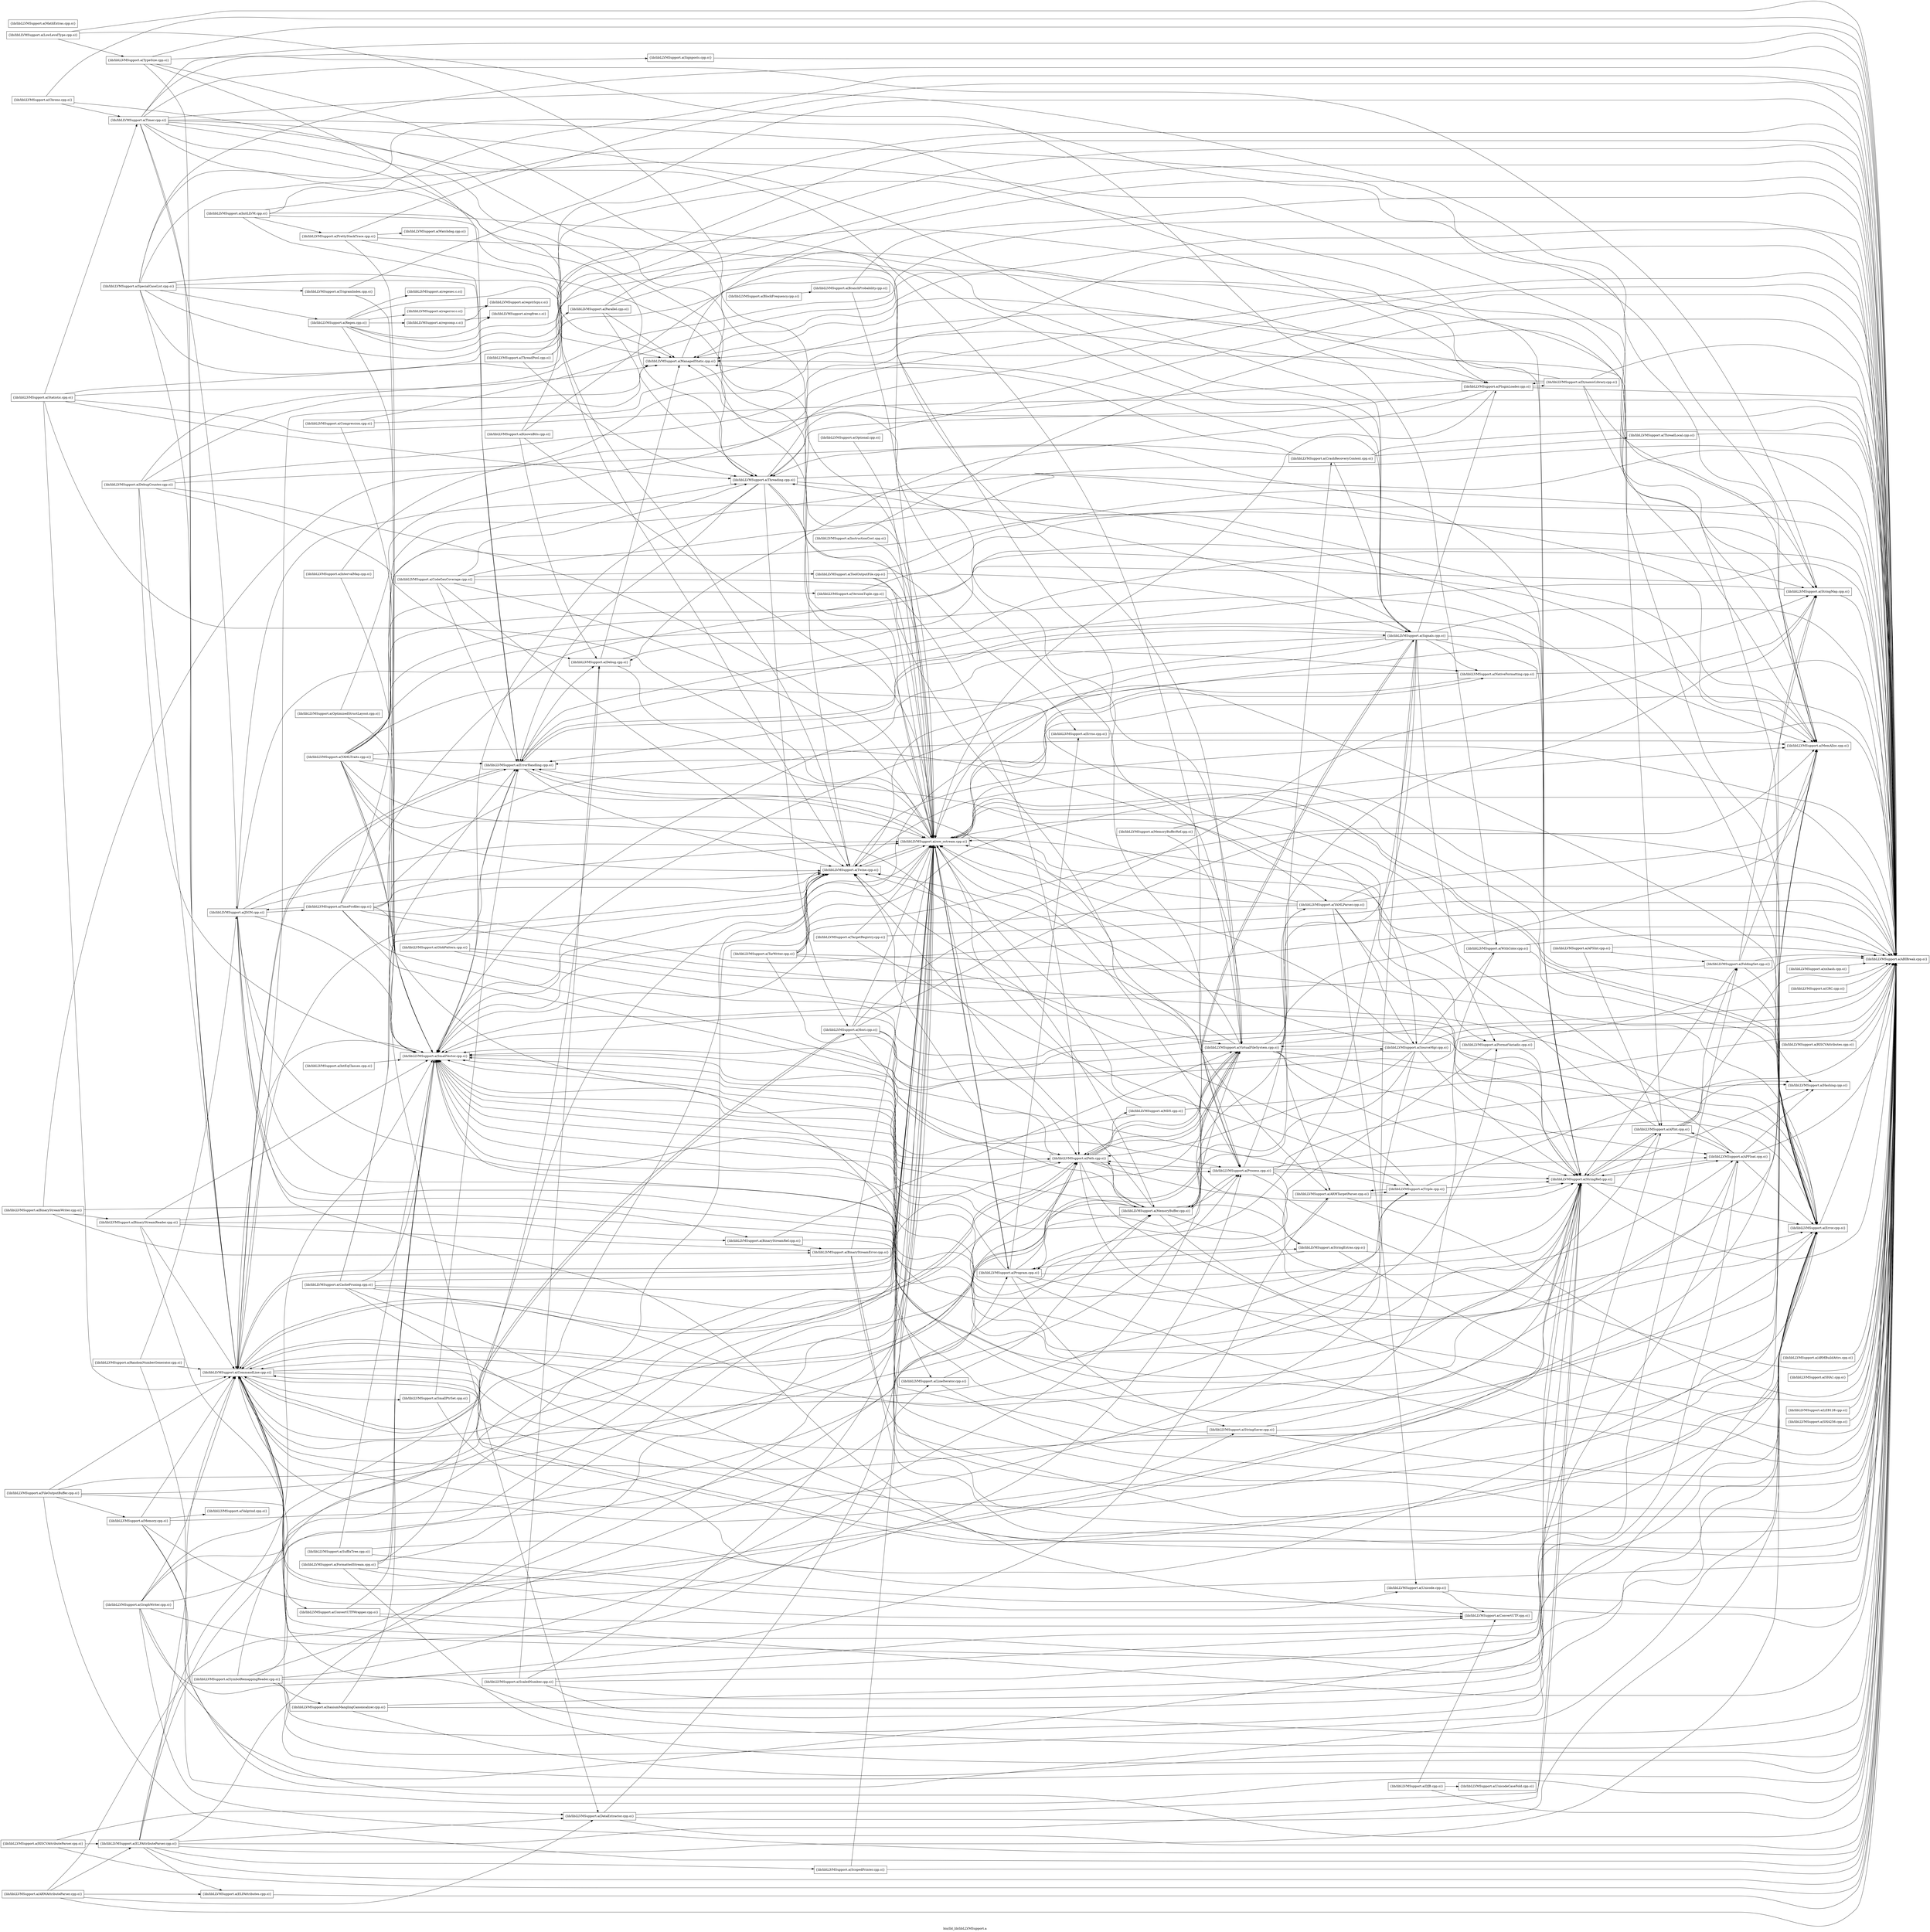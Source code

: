 digraph "bin/lld_lib/libLLVMSupport.a" {
	label="bin/lld_lib/libLLVMSupport.a";
	rankdir=LR;

	Node0x555d01ea1538 [shape=record,shape=box,group=0,label="{lib/libLLVMSupport.a(ABIBreak.cpp.o)}"];
	Node0x555d01ea0d18 [shape=record,shape=box,group=0,label="{lib/libLLVMSupport.a(CommandLine.cpp.o)}"];
	Node0x555d01ea0d18 -> Node0x555d01ea1538;
	Node0x555d01ea0d18 -> Node0x555d01ea2cf8;
	Node0x555d01ea0d18 -> Node0x555d01ebaad8;
	Node0x555d01ea0d18 -> Node0x555d01eb9db8;
	Node0x555d01ea0d18 -> Node0x555d01ebb348;
	Node0x555d01ea0d18 -> Node0x555d01eb8008;
	Node0x555d01ea0d18 -> Node0x555d01eb9278;
	Node0x555d01ea0d18 -> Node0x555d01eb90e8;
	Node0x555d01ea0d18 -> Node0x555d01eb8468;
	Node0x555d01ea0d18 -> Node0x555d01ea9648;
	Node0x555d01ea0d18 -> Node0x555d01eac578;
	Node0x555d01ea0d18 -> Node0x555d01eac398;
	Node0x555d01ea0d18 -> Node0x555d01eaa9f8;
	Node0x555d01ea0d18 -> Node0x555d01eacb18;
	Node0x555d01ea0d18 -> Node0x555d01ea8158;
	Node0x555d01ea0d18 -> Node0x555d01ea9a58;
	Node0x555d01ea0d18 -> Node0x555d01ebab78;
	Node0x555d01ea0d18 -> Node0x555d01eaf548;
	Node0x555d01ea1ee8 [shape=record,shape=box,group=0,label="{lib/libLLVMSupport.a(CrashRecoveryContext.cpp.o)}"];
	Node0x555d01ea1ee8 -> Node0x555d01ea1538;
	Node0x555d01ea1ee8 -> Node0x555d01ebb348;
	Node0x555d01ea1ee8 -> Node0x555d01ea1b78;
	Node0x555d01ea1ee8 -> Node0x555d01ea2c58;
	Node0x555d01ea1ee8 -> Node0x555d01ea2a28;
	Node0x555d01ebb5c8 [shape=record,shape=box,group=0,label="{lib/libLLVMSupport.a(InitLLVM.cpp.o)}"];
	Node0x555d01ebb5c8 -> Node0x555d01ea1538;
	Node0x555d01ebb5c8 -> Node0x555d01eb9db8;
	Node0x555d01ebb5c8 -> Node0x555d01ebb348;
	Node0x555d01ebb5c8 -> Node0x555d01eb8008;
	Node0x555d01ebb5c8 -> Node0x555d01eb7798;
	Node0x555d01ebb5c8 -> Node0x555d01ea1b78;
	Node0x555d01eb7d38 [shape=record,shape=box,group=0,label="{lib/libLLVMSupport.a(PluginLoader.cpp.o)}"];
	Node0x555d01eb7d38 -> Node0x555d01ea1538;
	Node0x555d01eb7d38 -> Node0x555d01eb9b88;
	Node0x555d01eb7d38 -> Node0x555d01ebb348;
	Node0x555d01eb7d38 -> Node0x555d01ea9648;
	Node0x555d01eb7d38 -> Node0x555d01eaaa98;
	Node0x555d01eb7d38 -> Node0x555d01ea2a28;
	Node0x555d01eb90e8 [shape=record,shape=box,group=0,label="{lib/libLLVMSupport.a(SmallVector.cpp.o)}"];
	Node0x555d01eb90e8 -> Node0x555d01eb9db8;
	Node0x555d01ea9648 [shape=record,shape=box,group=0,label="{lib/libLLVMSupport.a(raw_ostream.cpp.o)}"];
	Node0x555d01ea9648 -> Node0x555d01ea1538;
	Node0x555d01ea9648 -> Node0x555d01ea0d18;
	Node0x555d01ea9648 -> Node0x555d01ebaad8;
	Node0x555d01ea9648 -> Node0x555d01eb9db8;
	Node0x555d01ea9648 -> Node0x555d01eb90e8;
	Node0x555d01ea9648 -> Node0x555d01eab308;
	Node0x555d01ea9648 -> Node0x555d01eab088;
	Node0x555d01ea9648 -> Node0x555d01eac398;
	Node0x555d01ea9648 -> Node0x555d01ea9a58;
	Node0x555d01ea9648 -> Node0x555d01eaf548;
	Node0x555d01ea9648 -> Node0x555d01eadd88;
	Node0x555d01eac578 [shape=record,shape=box,group=0,label="{lib/libLLVMSupport.a(Host.cpp.o)}"];
	Node0x555d01eac578 -> Node0x555d01ea1538;
	Node0x555d01eac578 -> Node0x555d01ea0d18;
	Node0x555d01eac578 -> Node0x555d01eb8008;
	Node0x555d01eac578 -> Node0x555d01eb8468;
	Node0x555d01eac578 -> Node0x555d01ea9648;
	Node0x555d01eac578 -> Node0x555d01eacb18;
	Node0x555d01eac578 -> Node0x555d01ea8158;
	Node0x555d01eac578 -> Node0x555d01ebb2a8;
	Node0x555d01eac398 [shape=record,shape=box,group=0,label="{lib/libLLVMSupport.a(Path.cpp.o)}"];
	Node0x555d01eac398 -> Node0x555d01ea1538;
	Node0x555d01eac398 -> Node0x555d01ea0d18;
	Node0x555d01eac398 -> Node0x555d01ebaad8;
	Node0x555d01eac398 -> Node0x555d01eb90e8;
	Node0x555d01eac398 -> Node0x555d01eae238;
	Node0x555d01eac398 -> Node0x555d01eacb18;
	Node0x555d01eac398 -> Node0x555d01ea9a58;
	Node0x555d01eac398 -> Node0x555d01ebab78;
	Node0x555d01eac398 -> Node0x555d01ebb2a8;
	Node0x555d01eac398 -> Node0x555d01eaf548;
	Node0x555d01eac398 -> Node0x555d01ea1b78;
	Node0x555d01eacb18 [shape=record,shape=box,group=0,label="{lib/libLLVMSupport.a(StringRef.cpp.o)}"];
	Node0x555d01eacb18 -> Node0x555d01ea1538;
	Node0x555d01eacb18 -> Node0x555d01ea0d18;
	Node0x555d01eacb18 -> Node0x555d01ebaad8;
	Node0x555d01eacb18 -> Node0x555d01eb90e8;
	Node0x555d01eacb18 -> Node0x555d01eac708;
	Node0x555d01eacb18 -> Node0x555d01eabf88;
	Node0x555d01eacb18 -> Node0x555d01ea8748;
	Node0x555d01ea8158 [shape=record,shape=box,group=0,label="{lib/libLLVMSupport.a(Triple.cpp.o)}"];
	Node0x555d01ea8158 -> Node0x555d01ea1538;
	Node0x555d01ea8158 -> Node0x555d01eb90e8;
	Node0x555d01ea8158 -> Node0x555d01eacb18;
	Node0x555d01ea8158 -> Node0x555d01eaa138;
	Node0x555d01ea8158 -> Node0x555d01ea9a58;
	Node0x555d01ea9a58 [shape=record,shape=box,group=0,label="{lib/libLLVMSupport.a(Twine.cpp.o)}"];
	Node0x555d01ea9a58 -> Node0x555d01ea1538;
	Node0x555d01ea9a58 -> Node0x555d01eb90e8;
	Node0x555d01ea9a58 -> Node0x555d01ea9648;
	Node0x555d01ebab78 [shape=record,shape=box,group=0,label="{lib/libLLVMSupport.a(VirtualFileSystem.cpp.o)}"];
	Node0x555d01ebab78 -> Node0x555d01ea1538;
	Node0x555d01ebab78 -> Node0x555d01ea0d18;
	Node0x555d01ebab78 -> Node0x555d01ebaad8;
	Node0x555d01ebab78 -> Node0x555d01eb8008;
	Node0x555d01ebab78 -> Node0x555d01eb90e8;
	Node0x555d01ebab78 -> Node0x555d01eb8468;
	Node0x555d01ebab78 -> Node0x555d01ea8dd8;
	Node0x555d01ebab78 -> Node0x555d01eaa6d8;
	Node0x555d01ebab78 -> Node0x555d01ea9648;
	Node0x555d01ebab78 -> Node0x555d01eac398;
	Node0x555d01ebab78 -> Node0x555d01eacb18;
	Node0x555d01ebab78 -> Node0x555d01eac708;
	Node0x555d01ebab78 -> Node0x555d01eaa138;
	Node0x555d01ebab78 -> Node0x555d01ea9a58;
	Node0x555d01ebab78 -> Node0x555d01ebb2a8;
	Node0x555d01ea2cf8 [shape=record,shape=box,group=0,label="{lib/libLLVMSupport.a(ConvertUTFWrapper.cpp.o)}"];
	Node0x555d01ea2cf8 -> Node0x555d01ea1538;
	Node0x555d01ea2cf8 -> Node0x555d01ea2668;
	Node0x555d01ea2cf8 -> Node0x555d01eb90e8;
	Node0x555d01ebaad8 [shape=record,shape=box,group=0,label="{lib/libLLVMSupport.a(Error.cpp.o)}"];
	Node0x555d01ebaad8 -> Node0x555d01ea1538;
	Node0x555d01ebaad8 -> Node0x555d01ea0d18;
	Node0x555d01ebaad8 -> Node0x555d01eb9db8;
	Node0x555d01ebaad8 -> Node0x555d01ebb348;
	Node0x555d01ebaad8 -> Node0x555d01eb90e8;
	Node0x555d01ebaad8 -> Node0x555d01ea9648;
	Node0x555d01ebaad8 -> Node0x555d01ea9a58;
	Node0x555d01eb9db8 [shape=record,shape=box,group=0,label="{lib/libLLVMSupport.a(ErrorHandling.cpp.o)}"];
	Node0x555d01eb9db8 -> Node0x555d01ea1538;
	Node0x555d01eb9db8 -> Node0x555d01ea0d18;
	Node0x555d01eb9db8 -> Node0x555d01eb9b88;
	Node0x555d01eb9db8 -> Node0x555d01ea9648;
	Node0x555d01eb9db8 -> Node0x555d01ea9a58;
	Node0x555d01eb9db8 -> Node0x555d01ea1b78;
	Node0x555d01ebb348 [shape=record,shape=box,group=0,label="{lib/libLLVMSupport.a(ManagedStatic.cpp.o)}"];
	Node0x555d01ebb348 -> Node0x555d01ea1538;
	Node0x555d01ebb348 -> Node0x555d01ea2a28;
	Node0x555d01eb8008 [shape=record,shape=box,group=0,label="{lib/libLLVMSupport.a(MemAlloc.cpp.o)}"];
	Node0x555d01eb9278 [shape=record,shape=box,group=0,label="{lib/libLLVMSupport.a(SmallPtrSet.cpp.o)}"];
	Node0x555d01eb9278 -> Node0x555d01ea1538;
	Node0x555d01eb9278 -> Node0x555d01eb9db8;
	Node0x555d01eb8468 [shape=record,shape=box,group=0,label="{lib/libLLVMSupport.a(StringMap.cpp.o)}"];
	Node0x555d01eb8468 -> Node0x555d01ea1538;
	Node0x555d01eb8468 -> Node0x555d01eb9db8;
	Node0x555d01eaa9f8 [shape=record,shape=box,group=0,label="{lib/libLLVMSupport.a(StringSaver.cpp.o)}"];
	Node0x555d01eaa9f8 -> Node0x555d01ea1538;
	Node0x555d01eaa9f8 -> Node0x555d01eb8008;
	Node0x555d01eaa9f8 -> Node0x555d01eb90e8;
	Node0x555d01eaa9f8 -> Node0x555d01eacb18;
	Node0x555d01eaf548 [shape=record,shape=box,group=0,label="{lib/libLLVMSupport.a(Process.cpp.o)}"];
	Node0x555d01eaf548 -> Node0x555d01ea1538;
	Node0x555d01eaf548 -> Node0x555d01ea1ee8;
	Node0x555d01eaf548 -> Node0x555d01ebaad8;
	Node0x555d01eaf548 -> Node0x555d01ebb348;
	Node0x555d01eaf548 -> Node0x555d01eb90e8;
	Node0x555d01eaf548 -> Node0x555d01eac398;
	Node0x555d01eaf548 -> Node0x555d01eacb18;
	Node0x555d01eaf548 -> Node0x555d01eac708;
	Node0x555d01eaf548 -> Node0x555d01ea8748;
	Node0x555d01eaf548 -> Node0x555d01ead108;
	Node0x555d01ea2668 [shape=record,shape=box,group=0,label="{lib/libLLVMSupport.a(ConvertUTF.cpp.o)}"];
	Node0x555d01ea1b78 [shape=record,shape=box,group=0,label="{lib/libLLVMSupport.a(Signals.cpp.o)}"];
	Node0x555d01ea1b78 -> Node0x555d01ea1538;
	Node0x555d01ea1b78 -> Node0x555d01ea0d18;
	Node0x555d01ea1b78 -> Node0x555d01eb9db8;
	Node0x555d01ea1b78 -> Node0x555d01ebb348;
	Node0x555d01ea1b78 -> Node0x555d01eb8008;
	Node0x555d01ea1b78 -> Node0x555d01eb7d38;
	Node0x555d01ea1b78 -> Node0x555d01eb90e8;
	Node0x555d01ea1b78 -> Node0x555d01ea9648;
	Node0x555d01ea1b78 -> Node0x555d01eab308;
	Node0x555d01ea1b78 -> Node0x555d01eab088;
	Node0x555d01ea1b78 -> Node0x555d01eac398;
	Node0x555d01ea1b78 -> Node0x555d01eacb18;
	Node0x555d01ea1b78 -> Node0x555d01ea9a58;
	Node0x555d01ea1b78 -> Node0x555d01ebb2a8;
	Node0x555d01ea1b78 -> Node0x555d01eadd88;
	Node0x555d01ea1b78 -> Node0x555d01ea2a28;
	Node0x555d01ea2c58 [shape=record,shape=box,group=0,label="{lib/libLLVMSupport.a(ThreadLocal.cpp.o)}"];
	Node0x555d01ea2c58 -> Node0x555d01ea1538;
	Node0x555d01ea2a28 [shape=record,shape=box,group=0,label="{lib/libLLVMSupport.a(Threading.cpp.o)}"];
	Node0x555d01ea2a28 -> Node0x555d01ea1538;
	Node0x555d01ea2a28 -> Node0x555d01eb9db8;
	Node0x555d01ea2a28 -> Node0x555d01eb8008;
	Node0x555d01ea2a28 -> Node0x555d01eb90e8;
	Node0x555d01ea2a28 -> Node0x555d01eac578;
	Node0x555d01ea2a28 -> Node0x555d01eacb18;
	Node0x555d01ea2a28 -> Node0x555d01ea9a58;
	Node0x555d01ea2a28 -> Node0x555d01eae058;
	Node0x555d01eb9b88 [shape=record,shape=box,group=0,label="{lib/libLLVMSupport.a(Debug.cpp.o)}"];
	Node0x555d01eb9b88 -> Node0x555d01ea1538;
	Node0x555d01eb9b88 -> Node0x555d01ebb348;
	Node0x555d01eb9b88 -> Node0x555d01ea9648;
	Node0x555d01eb7798 [shape=record,shape=box,group=0,label="{lib/libLLVMSupport.a(PrettyStackTrace.cpp.o)}"];
	Node0x555d01eb7798 -> Node0x555d01ea1538;
	Node0x555d01eb7798 -> Node0x555d01eb90e8;
	Node0x555d01eb7798 -> Node0x555d01ea9648;
	Node0x555d01eb7798 -> Node0x555d01ea1b78;
	Node0x555d01eb7798 -> Node0x555d01ea09a8;
	Node0x555d01eaaa98 [shape=record,shape=box,group=0,label="{lib/libLLVMSupport.a(DynamicLibrary.cpp.o)}"];
	Node0x555d01eaaa98 -> Node0x555d01ea1538;
	Node0x555d01eaaa98 -> Node0x555d01ebb348;
	Node0x555d01eaaa98 -> Node0x555d01eb8008;
	Node0x555d01eaaa98 -> Node0x555d01eb7d38;
	Node0x555d01eaaa98 -> Node0x555d01eb8468;
	Node0x555d01eaaa98 -> Node0x555d01ea2a28;
	Node0x555d01ea09a8 [shape=record,shape=box,group=0,label="{lib/libLLVMSupport.a(Watchdog.cpp.o)}"];
	Node0x555d01eac708 [shape=record,shape=box,group=0,label="{lib/libLLVMSupport.a(APFloat.cpp.o)}"];
	Node0x555d01eac708 -> Node0x555d01ea1538;
	Node0x555d01eac708 -> Node0x555d01ea0d18;
	Node0x555d01eac708 -> Node0x555d01ebaad8;
	Node0x555d01eac708 -> Node0x555d01eb90e8;
	Node0x555d01eac708 -> Node0x555d01ea9648;
	Node0x555d01eac708 -> Node0x555d01eacb18;
	Node0x555d01eac708 -> Node0x555d01eabf88;
	Node0x555d01eac708 -> Node0x555d01ea8748;
	Node0x555d01eabf88 [shape=record,shape=box,group=0,label="{lib/libLLVMSupport.a(APInt.cpp.o)}"];
	Node0x555d01eabf88 -> Node0x555d01ea1538;
	Node0x555d01eabf88 -> Node0x555d01eb90e8;
	Node0x555d01eabf88 -> Node0x555d01ea9648;
	Node0x555d01eabf88 -> Node0x555d01eacb18;
	Node0x555d01eabf88 -> Node0x555d01eac708;
	Node0x555d01eabf88 -> Node0x555d01ea8ec8;
	Node0x555d01eabf88 -> Node0x555d01ea8748;
	Node0x555d01ea8748 [shape=record,shape=box,group=0,label="{lib/libLLVMSupport.a(Hashing.cpp.o)}"];
	Node0x555d01ea8ec8 [shape=record,shape=box,group=0,label="{lib/libLLVMSupport.a(FoldingSet.cpp.o)}"];
	Node0x555d01ea8ec8 -> Node0x555d01ea1538;
	Node0x555d01ea8ec8 -> Node0x555d01eb9db8;
	Node0x555d01ea8ec8 -> Node0x555d01eb8008;
	Node0x555d01ea8ec8 -> Node0x555d01eb90e8;
	Node0x555d01ea8ec8 -> Node0x555d01eb8468;
	Node0x555d01ea8ec8 -> Node0x555d01eacb18;
	Node0x555d01ea8ec8 -> Node0x555d01ea8748;
	Node0x555d01eaa138 [shape=record,shape=box,group=0,label="{lib/libLLVMSupport.a(ARMTargetParser.cpp.o)}"];
	Node0x555d01eaa138 -> Node0x555d01ea1538;
	Node0x555d01eaa138 -> Node0x555d01eb90e8;
	Node0x555d01eaa138 -> Node0x555d01eacb18;
	Node0x555d01eaa138 -> Node0x555d01ea8158;
	Node0x555d01ea8dd8 [shape=record,shape=box,group=0,label="{lib/libLLVMSupport.a(SourceMgr.cpp.o)}"];
	Node0x555d01ea8dd8 -> Node0x555d01ea1538;
	Node0x555d01ea8dd8 -> Node0x555d01ea0d18;
	Node0x555d01ea8dd8 -> Node0x555d01eb90e8;
	Node0x555d01ea8dd8 -> Node0x555d01ea80b8;
	Node0x555d01ea8dd8 -> Node0x555d01ea9648;
	Node0x555d01ea8dd8 -> Node0x555d01eac398;
	Node0x555d01ea8dd8 -> Node0x555d01eacb18;
	Node0x555d01ea8dd8 -> Node0x555d01ea9a58;
	Node0x555d01ea8dd8 -> Node0x555d01ebab78;
	Node0x555d01ea8dd8 -> Node0x555d01ebb2a8;
	Node0x555d01eaa6d8 [shape=record,shape=box,group=0,label="{lib/libLLVMSupport.a(YAMLParser.cpp.o)}"];
	Node0x555d01eaa6d8 -> Node0x555d01ea1538;
	Node0x555d01eaa6d8 -> Node0x555d01eb9db8;
	Node0x555d01eaa6d8 -> Node0x555d01eb8008;
	Node0x555d01eaa6d8 -> Node0x555d01eb90e8;
	Node0x555d01eaa6d8 -> Node0x555d01ea8dd8;
	Node0x555d01eaa6d8 -> Node0x555d01ea9878;
	Node0x555d01eaa6d8 -> Node0x555d01ea9648;
	Node0x555d01eaa6d8 -> Node0x555d01eacb18;
	Node0x555d01eaa6d8 -> Node0x555d01ebb2a8;
	Node0x555d01ebb2a8 [shape=record,shape=box,group=0,label="{lib/libLLVMSupport.a(MemoryBuffer.cpp.o)}"];
	Node0x555d01ebb2a8 -> Node0x555d01ea1538;
	Node0x555d01ebb2a8 -> Node0x555d01ea0d18;
	Node0x555d01ebb2a8 -> Node0x555d01ebaad8;
	Node0x555d01ebb2a8 -> Node0x555d01eb90e8;
	Node0x555d01ebb2a8 -> Node0x555d01eac398;
	Node0x555d01ebb2a8 -> Node0x555d01eac708;
	Node0x555d01ebb2a8 -> Node0x555d01ea9a58;
	Node0x555d01ebb2a8 -> Node0x555d01ebab78;
	Node0x555d01ebb2a8 -> Node0x555d01eaf548;
	Node0x555d01ebb2a8 -> Node0x555d01eadd88;
	Node0x555d01eadd88 [shape=record,shape=box,group=0,label="{lib/libLLVMSupport.a(Program.cpp.o)}"];
	Node0x555d01eadd88 -> Node0x555d01ea1538;
	Node0x555d01eadd88 -> Node0x555d01eb8008;
	Node0x555d01eadd88 -> Node0x555d01eb90e8;
	Node0x555d01eadd88 -> Node0x555d01ea9648;
	Node0x555d01eadd88 -> Node0x555d01eac398;
	Node0x555d01eadd88 -> Node0x555d01eaa9f8;
	Node0x555d01eadd88 -> Node0x555d01eacb18;
	Node0x555d01eadd88 -> Node0x555d01ead108;
	Node0x555d01eadd88 -> Node0x555d01eae058;
	Node0x555d01ea80b8 [shape=record,shape=box,group=0,label="{lib/libLLVMSupport.a(WithColor.cpp.o)}"];
	Node0x555d01ea80b8 -> Node0x555d01ea1538;
	Node0x555d01ea80b8 -> Node0x555d01ea0d18;
	Node0x555d01ea80b8 -> Node0x555d01ebaad8;
	Node0x555d01ea80b8 -> Node0x555d01ea9648;
	Node0x555d01ea9878 [shape=record,shape=box,group=0,label="{lib/libLLVMSupport.a(Unicode.cpp.o)}"];
	Node0x555d01ea9878 -> Node0x555d01ea1538;
	Node0x555d01ea9878 -> Node0x555d01ea2668;
	Node0x555d01eab308 [shape=record,shape=box,group=0,label="{lib/libLLVMSupport.a(NativeFormatting.cpp.o)}"];
	Node0x555d01eab308 -> Node0x555d01ea1538;
	Node0x555d01eab308 -> Node0x555d01eb90e8;
	Node0x555d01eab308 -> Node0x555d01ea9648;
	Node0x555d01eab088 [shape=record,shape=box,group=0,label="{lib/libLLVMSupport.a(FormatVariadic.cpp.o)}"];
	Node0x555d01eab088 -> Node0x555d01ea1538;
	Node0x555d01eab088 -> Node0x555d01eb90e8;
	Node0x555d01eab088 -> Node0x555d01eacb18;
	Node0x555d01eae238 [shape=record,shape=box,group=0,label="{lib/libLLVMSupport.a(MD5.cpp.o)}"];
	Node0x555d01eae238 -> Node0x555d01ea1538;
	Node0x555d01eae238 -> Node0x555d01eb90e8;
	Node0x555d01eae238 -> Node0x555d01ea9648;
	Node0x555d01ead108 [shape=record,shape=box,group=0,label="{lib/libLLVMSupport.a(StringExtras.cpp.o)}"];
	Node0x555d01ead108 -> Node0x555d01ea1538;
	Node0x555d01ead108 -> Node0x555d01eb90e8;
	Node0x555d01ead108 -> Node0x555d01ea9648;
	Node0x555d01ead108 -> Node0x555d01eacb18;
	Node0x555d01eae058 [shape=record,shape=box,group=0,label="{lib/libLLVMSupport.a(Errno.cpp.o)}"];
	Node0x555d01eae058 -> Node0x555d01ea1538;
	Node0x555d01ea9be8 [shape=record,shape=box,group=0,label="{lib/libLLVMSupport.a(MemoryBufferRef.cpp.o)}"];
	Node0x555d01ea9be8 -> Node0x555d01ea1538;
	Node0x555d01ea9be8 -> Node0x555d01ebab78;
	Node0x555d01eaf868 [shape=record,shape=box,group=0,label="{lib/libLLVMSupport.a(TarWriter.cpp.o)}"];
	Node0x555d01eaf868 -> Node0x555d01ea1538;
	Node0x555d01eaf868 -> Node0x555d01ebaad8;
	Node0x555d01eaf868 -> Node0x555d01eb8008;
	Node0x555d01eaf868 -> Node0x555d01eb8468;
	Node0x555d01eaf868 -> Node0x555d01ea9648;
	Node0x555d01eaf868 -> Node0x555d01eac398;
	Node0x555d01eaf868 -> Node0x555d01ea9a58;
	Node0x555d01eaf868 -> Node0x555d01ebab78;
	Node0x555d01eb1b18 [shape=record,shape=box,group=0,label="{lib/libLLVMSupport.a(Parallel.cpp.o)}"];
	Node0x555d01eb1b18 -> Node0x555d01ea1538;
	Node0x555d01eb1b18 -> Node0x555d01ebb348;
	Node0x555d01eb1b18 -> Node0x555d01ebab78;
	Node0x555d01eb1b18 -> Node0x555d01ea2a28;
	Node0x555d01ead748 [shape=record,shape=box,group=0,label="{lib/libLLVMSupport.a(BinaryStreamReader.cpp.o)}"];
	Node0x555d01ead748 -> Node0x555d01ea1538;
	Node0x555d01ead748 -> Node0x555d01ea0d18;
	Node0x555d01ead748 -> Node0x555d01ebaad8;
	Node0x555d01ead748 -> Node0x555d01eb90e8;
	Node0x555d01ead748 -> Node0x555d01eadc98;
	Node0x555d01ead748 -> Node0x555d01eadec8;
	Node0x555d01ea0368 [shape=record,shape=box,group=0,label="{lib/libLLVMSupport.a(CachePruning.cpp.o)}"];
	Node0x555d01ea0368 -> Node0x555d01ea1538;
	Node0x555d01ea0368 -> Node0x555d01ebaad8;
	Node0x555d01ea0368 -> Node0x555d01eb9db8;
	Node0x555d01ea0368 -> Node0x555d01eb90e8;
	Node0x555d01ea0368 -> Node0x555d01ea9648;
	Node0x555d01ea0368 -> Node0x555d01eac398;
	Node0x555d01ea0368 -> Node0x555d01eacb18;
	Node0x555d01ea0368 -> Node0x555d01ea9a58;
	Node0x555d01ea0368 -> Node0x555d01ebab78;
	Node0x555d01eadc98 [shape=record,shape=box,group=0,label="{lib/libLLVMSupport.a(BinaryStreamRef.cpp.o)}"];
	Node0x555d01eadc98 -> Node0x555d01ea1538;
	Node0x555d01eadc98 -> Node0x555d01ebab78;
	Node0x555d01eadc98 -> Node0x555d01eadec8;
	Node0x555d01eadec8 [shape=record,shape=box,group=0,label="{lib/libLLVMSupport.a(BinaryStreamError.cpp.o)}"];
	Node0x555d01eadec8 -> Node0x555d01ea1538;
	Node0x555d01eadec8 -> Node0x555d01ebaad8;
	Node0x555d01eadec8 -> Node0x555d01ea9648;
	Node0x555d01ea64e8 [shape=record,shape=box,group=0,label="{lib/libLLVMSupport.a(FileOutputBuffer.cpp.o)}"];
	Node0x555d01ea64e8 -> Node0x555d01ea1538;
	Node0x555d01ea64e8 -> Node0x555d01ea0d18;
	Node0x555d01ea64e8 -> Node0x555d01ebaad8;
	Node0x555d01ea64e8 -> Node0x555d01ea9648;
	Node0x555d01ea64e8 -> Node0x555d01eac398;
	Node0x555d01ea64e8 -> Node0x555d01ea6678;
	Node0x555d01ea6678 [shape=record,shape=box,group=0,label="{lib/libLLVMSupport.a(Memory.cpp.o)}"];
	Node0x555d01ea6678 -> Node0x555d01ea1538;
	Node0x555d01ea6678 -> Node0x555d01ea0d18;
	Node0x555d01ea6678 -> Node0x555d01ebaad8;
	Node0x555d01ea6678 -> Node0x555d01ebb2a8;
	Node0x555d01ea6678 -> Node0x555d01eaf548;
	Node0x555d01ea6678 -> Node0x555d01ea7398;
	Node0x555d01ea7398 [shape=record,shape=box,group=0,label="{lib/libLLVMSupport.a(Valgrind.cpp.o)}"];
	Node0x555d01ea3748 [shape=record,shape=box,group=0,label="{lib/libLLVMSupport.a(xxhash.cpp.o)}"];
	Node0x555d01ea3748 -> Node0x555d01ea1538;
	Node0x555d01eb9ef8 [shape=record,shape=box,group=0,label="{lib/libLLVMSupport.a(GlobPattern.cpp.o)}"];
	Node0x555d01eb9ef8 -> Node0x555d01ea1538;
	Node0x555d01eb9ef8 -> Node0x555d01ebaad8;
	Node0x555d01eb9ef8 -> Node0x555d01eb9db8;
	Node0x555d01eb9ef8 -> Node0x555d01eacb18;
	Node0x555d01eabbc8 [shape=record,shape=box,group=0,label="{lib/libLLVMSupport.a(CRC.cpp.o)}"];
	Node0x555d01eabbc8 -> Node0x555d01ea1538;
	Node0x555d01eac2f8 [shape=record,shape=box,group=0,label="{lib/libLLVMSupport.a(BinaryStreamWriter.cpp.o)}"];
	Node0x555d01eac2f8 -> Node0x555d01ea1538;
	Node0x555d01eac2f8 -> Node0x555d01eadc98;
	Node0x555d01eac2f8 -> Node0x555d01eadec8;
	Node0x555d01eac2f8 -> Node0x555d01ead748;
	Node0x555d01ead018 [shape=record,shape=box,group=0,label="{lib/libLLVMSupport.a(TimeProfiler.cpp.o)}"];
	Node0x555d01ead018 -> Node0x555d01ea1538;
	Node0x555d01ead018 -> Node0x555d01ebaad8;
	Node0x555d01ead018 -> Node0x555d01eb8008;
	Node0x555d01ead018 -> Node0x555d01eb90e8;
	Node0x555d01ead018 -> Node0x555d01eb8468;
	Node0x555d01ead018 -> Node0x555d01ea9648;
	Node0x555d01ead018 -> Node0x555d01eac398;
	Node0x555d01ead018 -> Node0x555d01ea9a58;
	Node0x555d01ead018 -> Node0x555d01eaf548;
	Node0x555d01ead018 -> Node0x555d01ea2a28;
	Node0x555d01ead018 -> Node0x555d01eaeff8;
	Node0x555d01eb0a38 [shape=record,shape=box,group=0,label="{lib/libLLVMSupport.a(Compression.cpp.o)}"];
	Node0x555d01eb0a38 -> Node0x555d01ea1538;
	Node0x555d01eb0a38 -> Node0x555d01ebaad8;
	Node0x555d01eb0a38 -> Node0x555d01eb90e8;
	Node0x555d01eaeff8 [shape=record,shape=box,group=0,label="{lib/libLLVMSupport.a(JSON.cpp.o)}"];
	Node0x555d01eaeff8 -> Node0x555d01ea1538;
	Node0x555d01eaeff8 -> Node0x555d01ea2668;
	Node0x555d01eaeff8 -> Node0x555d01ebaad8;
	Node0x555d01eaeff8 -> Node0x555d01eb8008;
	Node0x555d01eaeff8 -> Node0x555d01eb90e8;
	Node0x555d01eaeff8 -> Node0x555d01ea9648;
	Node0x555d01eaeff8 -> Node0x555d01eab308;
	Node0x555d01eaeff8 -> Node0x555d01eab088;
	Node0x555d01eaeff8 -> Node0x555d01eacb18;
	Node0x555d01eaeff8 -> Node0x555d01ea9a58;
	Node0x555d01eaeff8 -> Node0x555d01ead018;
	Node0x555d01eaf818 [shape=record,shape=box,group=0,label="{lib/libLLVMSupport.a(RISCVAttributes.cpp.o)}"];
	Node0x555d01eaf818 -> Node0x555d01ea1538;
	Node0x555d01eb07b8 [shape=record,shape=box,group=0,label="{lib/libLLVMSupport.a(RISCVAttributeParser.cpp.o)}"];
	Node0x555d01eb07b8 -> Node0x555d01ea1538;
	Node0x555d01eb07b8 -> Node0x555d01eaeb98;
	Node0x555d01eb07b8 -> Node0x555d01eae3c8;
	Node0x555d01eaeb98 [shape=record,shape=box,group=0,label="{lib/libLLVMSupport.a(ELFAttributeParser.cpp.o)}"];
	Node0x555d01eaeb98 -> Node0x555d01ea1538;
	Node0x555d01eaeb98 -> Node0x555d01ea0d18;
	Node0x555d01eaeb98 -> Node0x555d01ebaad8;
	Node0x555d01eaeb98 -> Node0x555d01eb90e8;
	Node0x555d01eaeb98 -> Node0x555d01ea9648;
	Node0x555d01eaeb98 -> Node0x555d01eacb18;
	Node0x555d01eaeb98 -> Node0x555d01ea9a58;
	Node0x555d01eaeb98 -> Node0x555d01eae3c8;
	Node0x555d01eaeb98 -> Node0x555d01eaf048;
	Node0x555d01eaeb98 -> Node0x555d01ead608;
	Node0x555d01eae288 [shape=record,shape=box,group=0,label="{lib/libLLVMSupport.a(ARMBuildAttrs.cpp.o)}"];
	Node0x555d01eae288 -> Node0x555d01ea1538;
	Node0x555d01ec4948 [shape=record,shape=box,group=0,label="{lib/libLLVMSupport.a(ARMAttributeParser.cpp.o)}"];
	Node0x555d01ec4948 -> Node0x555d01ea1538;
	Node0x555d01ec4948 -> Node0x555d01ea9648;
	Node0x555d01ec4948 -> Node0x555d01eaeb98;
	Node0x555d01ec4948 -> Node0x555d01eae3c8;
	Node0x555d01ec4948 -> Node0x555d01eaf048;
	Node0x555d01eae3c8 [shape=record,shape=box,group=0,label="{lib/libLLVMSupport.a(DataExtractor.cpp.o)}"];
	Node0x555d01eae3c8 -> Node0x555d01ea1538;
	Node0x555d01eae3c8 -> Node0x555d01ebaad8;
	Node0x555d01eae3c8 -> Node0x555d01ea9648;
	Node0x555d01eae3c8 -> Node0x555d01eacb18;
	Node0x555d01eaf048 [shape=record,shape=box,group=0,label="{lib/libLLVMSupport.a(ELFAttributes.cpp.o)}"];
	Node0x555d01eaf048 -> Node0x555d01ea1538;
	Node0x555d01ead608 [shape=record,shape=box,group=0,label="{lib/libLLVMSupport.a(ScopedPrinter.cpp.o)}"];
	Node0x555d01ead608 -> Node0x555d01ea1538;
	Node0x555d01ead608 -> Node0x555d01ea9648;
	Node0x555d01e9f828 [shape=record,shape=box,group=0,label="{lib/libLLVMSupport.a(SHA1.cpp.o)}"];
	Node0x555d01e9f828 -> Node0x555d01ea1538;
	Node0x555d01ebb618 [shape=record,shape=box,group=0,label="{lib/libLLVMSupport.a(RandomNumberGenerator.cpp.o)}"];
	Node0x555d01ebb618 -> Node0x555d01ea1538;
	Node0x555d01ebb618 -> Node0x555d01ea0d18;
	Node0x555d01ebb618 -> Node0x555d01eaeff8;
	Node0x555d01eba038 [shape=record,shape=box,group=0,label="{lib/libLLVMSupport.a(VersionTuple.cpp.o)}"];
	Node0x555d01eba038 -> Node0x555d01ea1538;
	Node0x555d01eba038 -> Node0x555d01ea9648;
	Node0x555d01eb80f8 [shape=record,shape=box,group=0,label="{lib/libLLVMSupport.a(LEB128.cpp.o)}"];
	Node0x555d01eb80f8 -> Node0x555d01ea1538;
	Node0x555d01eafb88 [shape=record,shape=box,group=0,label="{lib/libLLVMSupport.a(SHA256.cpp.o)}"];
	Node0x555d01eafb88 -> Node0x555d01ea1538;
	Node0x555d01ebb2f8 [shape=record,shape=box,group=0,label="{lib/libLLVMSupport.a(YAMLTraits.cpp.o)}"];
	Node0x555d01ebb2f8 -> Node0x555d01ea1538;
	Node0x555d01ebb2f8 -> Node0x555d01ebaad8;
	Node0x555d01ebb2f8 -> Node0x555d01eb9db8;
	Node0x555d01ebb2f8 -> Node0x555d01eb8008;
	Node0x555d01ebb2f8 -> Node0x555d01eb90e8;
	Node0x555d01ebb2f8 -> Node0x555d01eb8468;
	Node0x555d01ebb2f8 -> Node0x555d01ea8dd8;
	Node0x555d01ebb2f8 -> Node0x555d01eaa6d8;
	Node0x555d01ebb2f8 -> Node0x555d01ea9648;
	Node0x555d01ebb2f8 -> Node0x555d01eacb18;
	Node0x555d01ebb2f8 -> Node0x555d01eaa138;
	Node0x555d01ebb2f8 -> Node0x555d01ea9a58;
	Node0x555d01ebb2f8 -> Node0x555d01ebb2a8;
	Node0x555d01ebb2f8 -> Node0x555d01eae3c8;
	Node0x555d01ebb2f8 -> Node0x555d01eba038;
	Node0x555d01ebb2f8 -> Node0x555d01eba218;
	Node0x555d01eba218 [shape=record,shape=box,group=0,label="{lib/libLLVMSupport.a(LineIterator.cpp.o)}"];
	Node0x555d01eba218 -> Node0x555d01ea1538;
	Node0x555d01eba218 -> Node0x555d01ebb2a8;
	Node0x555d01ea0548 [shape=record,shape=box,group=0,label="{lib/libLLVMSupport.a(IntervalMap.cpp.o)}"];
	Node0x555d01ea0548 -> Node0x555d01ea1538;
	Node0x555d01ea0548 -> Node0x555d01eb90e8;
	Node0x555d01ec48f8 [shape=record,shape=box,group=0,label="{lib/libLLVMSupport.a(TypeSize.cpp.o)}"];
	Node0x555d01ec48f8 -> Node0x555d01ea1538;
	Node0x555d01ec48f8 -> Node0x555d01ea0d18;
	Node0x555d01ec48f8 -> Node0x555d01eb9db8;
	Node0x555d01ec48f8 -> Node0x555d01ea80b8;
	Node0x555d01ec48f8 -> Node0x555d01ea9648;
	Node0x555d01eadbf8 [shape=record,shape=box,group=0,label="{lib/libLLVMSupport.a(KnownBits.cpp.o)}"];
	Node0x555d01eadbf8 -> Node0x555d01ea1538;
	Node0x555d01eadbf8 -> Node0x555d01eb9b88;
	Node0x555d01eadbf8 -> Node0x555d01ea9648;
	Node0x555d01eadbf8 -> Node0x555d01eabf88;
	Node0x555d01ec1ce8 [shape=record,shape=box,group=0,label="{lib/libLLVMSupport.a(BranchProbability.cpp.o)}"];
	Node0x555d01ec1ce8 -> Node0x555d01ea1538;
	Node0x555d01ec1ce8 -> Node0x555d01ea9648;
	Node0x555d01eab768 [shape=record,shape=box,group=0,label="{lib/libLLVMSupport.a(LowLevelType.cpp.o)}"];
	Node0x555d01eab768 -> Node0x555d01ea1538;
	Node0x555d01eab768 -> Node0x555d01ea9648;
	Node0x555d01eab768 -> Node0x555d01ec48f8;
	Node0x555d01ea87e8 [shape=record,shape=box,group=0,label="{lib/libLLVMSupport.a(CodeGenCoverage.cpp.o)}"];
	Node0x555d01ea87e8 -> Node0x555d01ea1538;
	Node0x555d01ea87e8 -> Node0x555d01eb9db8;
	Node0x555d01ea87e8 -> Node0x555d01ea9648;
	Node0x555d01ea87e8 -> Node0x555d01ea9a58;
	Node0x555d01ea87e8 -> Node0x555d01eaf548;
	Node0x555d01ea87e8 -> Node0x555d01ea2a28;
	Node0x555d01ea87e8 -> Node0x555d01ea7708;
	Node0x555d01ea7708 [shape=record,shape=box,group=0,label="{lib/libLLVMSupport.a(ToolOutputFile.cpp.o)}"];
	Node0x555d01ea7708 -> Node0x555d01ea1538;
	Node0x555d01ea7708 -> Node0x555d01ea9648;
	Node0x555d01ea7708 -> Node0x555d01eac398;
	Node0x555d01ea7708 -> Node0x555d01ea1b78;
	Node0x555d01ea4328 [shape=record,shape=box,group=0,label="{lib/libLLVMSupport.a(GraphWriter.cpp.o)}"];
	Node0x555d01ea4328 -> Node0x555d01ea1538;
	Node0x555d01ea4328 -> Node0x555d01ea0d18;
	Node0x555d01ea4328 -> Node0x555d01ea9648;
	Node0x555d01ea4328 -> Node0x555d01eac398;
	Node0x555d01ea4328 -> Node0x555d01eacb18;
	Node0x555d01ea4328 -> Node0x555d01eaa138;
	Node0x555d01ea4328 -> Node0x555d01ea9a58;
	Node0x555d01ea4328 -> Node0x555d01eadd88;
	Node0x555d01eafd18 [shape=record,shape=box,group=0,label="{lib/libLLVMSupport.a(Timer.cpp.o)}"];
	Node0x555d01eafd18 -> Node0x555d01ea1538;
	Node0x555d01eafd18 -> Node0x555d01ea0d18;
	Node0x555d01eafd18 -> Node0x555d01ebb348;
	Node0x555d01eafd18 -> Node0x555d01eb8008;
	Node0x555d01eafd18 -> Node0x555d01eb7d38;
	Node0x555d01eafd18 -> Node0x555d01eb8468;
	Node0x555d01eafd18 -> Node0x555d01ea9648;
	Node0x555d01eafd18 -> Node0x555d01eaf548;
	Node0x555d01eafd18 -> Node0x555d01ea1b78;
	Node0x555d01eafd18 -> Node0x555d01ea2a28;
	Node0x555d01eafd18 -> Node0x555d01eaeff8;
	Node0x555d01eafd18 -> Node0x555d01eb48b8;
	Node0x555d01eb48b8 [shape=record,shape=box,group=0,label="{lib/libLLVMSupport.a(Signposts.cpp.o)}"];
	Node0x555d01eb48b8 -> Node0x555d01ea1538;
	Node0x555d01eab128 [shape=record,shape=box,group=0,label="{lib/libLLVMSupport.a(DJB.cpp.o)}"];
	Node0x555d01eab128 -> Node0x555d01ea1538;
	Node0x555d01eab128 -> Node0x555d01ea2668;
	Node0x555d01eab128 -> Node0x555d01eac7a8;
	Node0x555d01eac7a8 [shape=record,shape=box,group=0,label="{lib/libLLVMSupport.a(UnicodeCaseFold.cpp.o)}"];
	Node0x555d01ec0de8 [shape=record,shape=box,group=0,label="{lib/libLLVMSupport.a(TargetRegistry.cpp.o)}"];
	Node0x555d01ec0de8 -> Node0x555d01ea1538;
	Node0x555d01ec0de8 -> Node0x555d01ea9648;
	Node0x555d01ec0de8 -> Node0x555d01ea8158;
	Node0x555d01e9f698 [shape=record,shape=box,group=0,label="{lib/libLLVMSupport.a(Optional.cpp.o)}"];
	Node0x555d01e9f698 -> Node0x555d01ea1538;
	Node0x555d01e9f698 -> Node0x555d01ea9648;
	Node0x555d01ebfad8 [shape=record,shape=box,group=0,label="{lib/libLLVMSupport.a(BlockFrequency.cpp.o)}"];
	Node0x555d01ebfad8 -> Node0x555d01ec1ce8;
	Node0x555d01ec39a8 [shape=record,shape=box,group=0,label="{lib/libLLVMSupport.a(ThreadPool.cpp.o)}"];
	Node0x555d01ec39a8 -> Node0x555d01ea1538;
	Node0x555d01ec39a8 -> Node0x555d01ebab78;
	Node0x555d01ec39a8 -> Node0x555d01ea2a28;
	Node0x555d01ec39a8 -> Node0x555d01eb1b18;
	Node0x555d01ec5a28 [shape=record,shape=box,group=0,label="{lib/libLLVMSupport.a(Statistic.cpp.o)}"];
	Node0x555d01ec5a28 -> Node0x555d01ea1538;
	Node0x555d01ec5a28 -> Node0x555d01ea0d18;
	Node0x555d01ec5a28 -> Node0x555d01ebb348;
	Node0x555d01ec5a28 -> Node0x555d01eb7d38;
	Node0x555d01ec5a28 -> Node0x555d01ea9648;
	Node0x555d01ec5a28 -> Node0x555d01ea2a28;
	Node0x555d01ec5a28 -> Node0x555d01eafd18;
	Node0x555d01ec1b58 [shape=record,shape=box,group=0,label="{lib/libLLVMSupport.a(ScaledNumber.cpp.o)}"];
	Node0x555d01ec1b58 -> Node0x555d01ea1538;
	Node0x555d01ec1b58 -> Node0x555d01eb9b88;
	Node0x555d01ec1b58 -> Node0x555d01ea9648;
	Node0x555d01ec1b58 -> Node0x555d01eacb18;
	Node0x555d01ec1b58 -> Node0x555d01eac708;
	Node0x555d01ec1b58 -> Node0x555d01eabf88;
	Node0x555d01ea6538 [shape=record,shape=box,group=0,label="{lib/libLLVMSupport.a(IntEqClasses.cpp.o)}"];
	Node0x555d01ea6538 -> Node0x555d01eb90e8;
	Node0x555d01eb2ab8 [shape=record,shape=box,group=0,label="{lib/libLLVMSupport.a(MathExtras.cpp.o)}"];
	Node0x555d01ead1a8 [shape=record,shape=box,group=0,label="{lib/libLLVMSupport.a(FormattedStream.cpp.o)}"];
	Node0x555d01ead1a8 -> Node0x555d01ea1538;
	Node0x555d01ead1a8 -> Node0x555d01ea2668;
	Node0x555d01ead1a8 -> Node0x555d01eb9b88;
	Node0x555d01ead1a8 -> Node0x555d01eb90e8;
	Node0x555d01ead1a8 -> Node0x555d01ea9878;
	Node0x555d01ead1a8 -> Node0x555d01ea9648;
	Node0x555d01ebf6c8 [shape=record,shape=box,group=0,label="{lib/libLLVMSupport.a(DebugCounter.cpp.o)}"];
	Node0x555d01ebf6c8 -> Node0x555d01ea1538;
	Node0x555d01ebf6c8 -> Node0x555d01ea0d18;
	Node0x555d01ebf6c8 -> Node0x555d01eb9b88;
	Node0x555d01ebf6c8 -> Node0x555d01ebb348;
	Node0x555d01ebf6c8 -> Node0x555d01eb8008;
	Node0x555d01ebf6c8 -> Node0x555d01eb90e8;
	Node0x555d01ebf6c8 -> Node0x555d01ea9648;
	Node0x555d01ebf6c8 -> Node0x555d01eacb18;
	Node0x555d01ea9cd8 [shape=record,shape=box,group=0,label="{lib/libLLVMSupport.a(SuffixTree.cpp.o)}"];
	Node0x555d01ea9cd8 -> Node0x555d01ea1538;
	Node0x555d01ea9cd8 -> Node0x555d01eb8008;
	Node0x555d01ea9cd8 -> Node0x555d01eb90e8;
	Node0x555d01eaf778 [shape=record,shape=box,group=0,label="{lib/libLLVMSupport.a(SpecialCaseList.cpp.o)}"];
	Node0x555d01eaf778 -> Node0x555d01ea1538;
	Node0x555d01eaf778 -> Node0x555d01ea0d18;
	Node0x555d01eaf778 -> Node0x555d01eb9db8;
	Node0x555d01eaf778 -> Node0x555d01eb8008;
	Node0x555d01eaf778 -> Node0x555d01eb8468;
	Node0x555d01eaf778 -> Node0x555d01eacb18;
	Node0x555d01eaf778 -> Node0x555d01ea9a58;
	Node0x555d01eaf778 -> Node0x555d01ebab78;
	Node0x555d01eaf778 -> Node0x555d01eaf318;
	Node0x555d01eaf778 -> Node0x555d01eaadb8;
	Node0x555d01eaf318 [shape=record,shape=box,group=0,label="{lib/libLLVMSupport.a(Regex.cpp.o)}"];
	Node0x555d01eaf318 -> Node0x555d01ea1538;
	Node0x555d01eaf318 -> Node0x555d01eb90e8;
	Node0x555d01eaf318 -> Node0x555d01eacb18;
	Node0x555d01eaf318 -> Node0x555d01ea9a58;
	Node0x555d01eaf318 -> Node0x555d01eaf958;
	Node0x555d01eaf318 -> Node0x555d01eac5c8;
	Node0x555d01eaf318 -> Node0x555d01eac1b8;
	Node0x555d01eaf318 -> Node0x555d01eac9d8;
	Node0x555d01eaadb8 [shape=record,shape=box,group=0,label="{lib/libLLVMSupport.a(TrigramIndex.cpp.o)}"];
	Node0x555d01eaadb8 -> Node0x555d01ea1538;
	Node0x555d01eaadb8 -> Node0x555d01eb90e8;
	Node0x555d01eaf958 [shape=record,shape=box,group=0,label="{lib/libLLVMSupport.a(regcomp.c.o)}"];
	Node0x555d01eaf958 -> Node0x555d01eaf598;
	Node0x555d01eaf958 -> Node0x555d01eac5c8;
	Node0x555d01eac5c8 [shape=record,shape=box,group=0,label="{lib/libLLVMSupport.a(regfree.c.o)}"];
	Node0x555d01eac1b8 [shape=record,shape=box,group=0,label="{lib/libLLVMSupport.a(regerror.c.o)}"];
	Node0x555d01eac1b8 -> Node0x555d01eaf598;
	Node0x555d01eac9d8 [shape=record,shape=box,group=0,label="{lib/libLLVMSupport.a(regexec.c.o)}"];
	Node0x555d01eaf598 [shape=record,shape=box,group=0,label="{lib/libLLVMSupport.a(regstrlcpy.c.o)}"];
	Node0x555d01eaa278 [shape=record,shape=box,group=0,label="{lib/libLLVMSupport.a(OptimizedStructLayout.cpp.o)}"];
	Node0x555d01eaa278 -> Node0x555d01ea1538;
	Node0x555d01eaa278 -> Node0x555d01eb90e8;
	Node0x555d01ebf0d8 [shape=record,shape=box,group=0,label="{lib/libLLVMSupport.a(APSInt.cpp.o)}"];
	Node0x555d01ebf0d8 -> Node0x555d01ea1538;
	Node0x555d01ebf0d8 -> Node0x555d01eabf88;
	Node0x555d01ebf0d8 -> Node0x555d01ea8ec8;
	Node0x555d01eba768 [shape=record,shape=box,group=0,label="{lib/libLLVMSupport.a(ItaniumManglingCanonicalizer.cpp.o)}"];
	Node0x555d01eba768 -> Node0x555d01ea1538;
	Node0x555d01eba768 -> Node0x555d01eb8008;
	Node0x555d01eba768 -> Node0x555d01eb90e8;
	Node0x555d01eba768 -> Node0x555d01ea8ec8;
	Node0x555d01eb7568 [shape=record,shape=box,group=0,label="{lib/libLLVMSupport.a(SymbolRemappingReader.cpp.o)}"];
	Node0x555d01eb7568 -> Node0x555d01ea1538;
	Node0x555d01eb7568 -> Node0x555d01ebaad8;
	Node0x555d01eb7568 -> Node0x555d01ea9648;
	Node0x555d01eb7568 -> Node0x555d01eacb18;
	Node0x555d01eb7568 -> Node0x555d01ea9a58;
	Node0x555d01eb7568 -> Node0x555d01ebab78;
	Node0x555d01eb7568 -> Node0x555d01eba218;
	Node0x555d01eb7568 -> Node0x555d01eba768;
	Node0x555d01ec2148 [shape=record,shape=box,group=0,label="{lib/libLLVMSupport.a(InstructionCost.cpp.o)}"];
	Node0x555d01ec2148 -> Node0x555d01ea1538;
	Node0x555d01ec2148 -> Node0x555d01ea9648;
	Node0x555d01eb3af8 [shape=record,shape=box,group=0,label="{lib/libLLVMSupport.a(Chrono.cpp.o)}"];
	Node0x555d01eb3af8 -> Node0x555d01ea1538;
	Node0x555d01eb3af8 -> Node0x555d01ea9648;
	Node0x555d01eb3af8 -> Node0x555d01eafd18;
}
